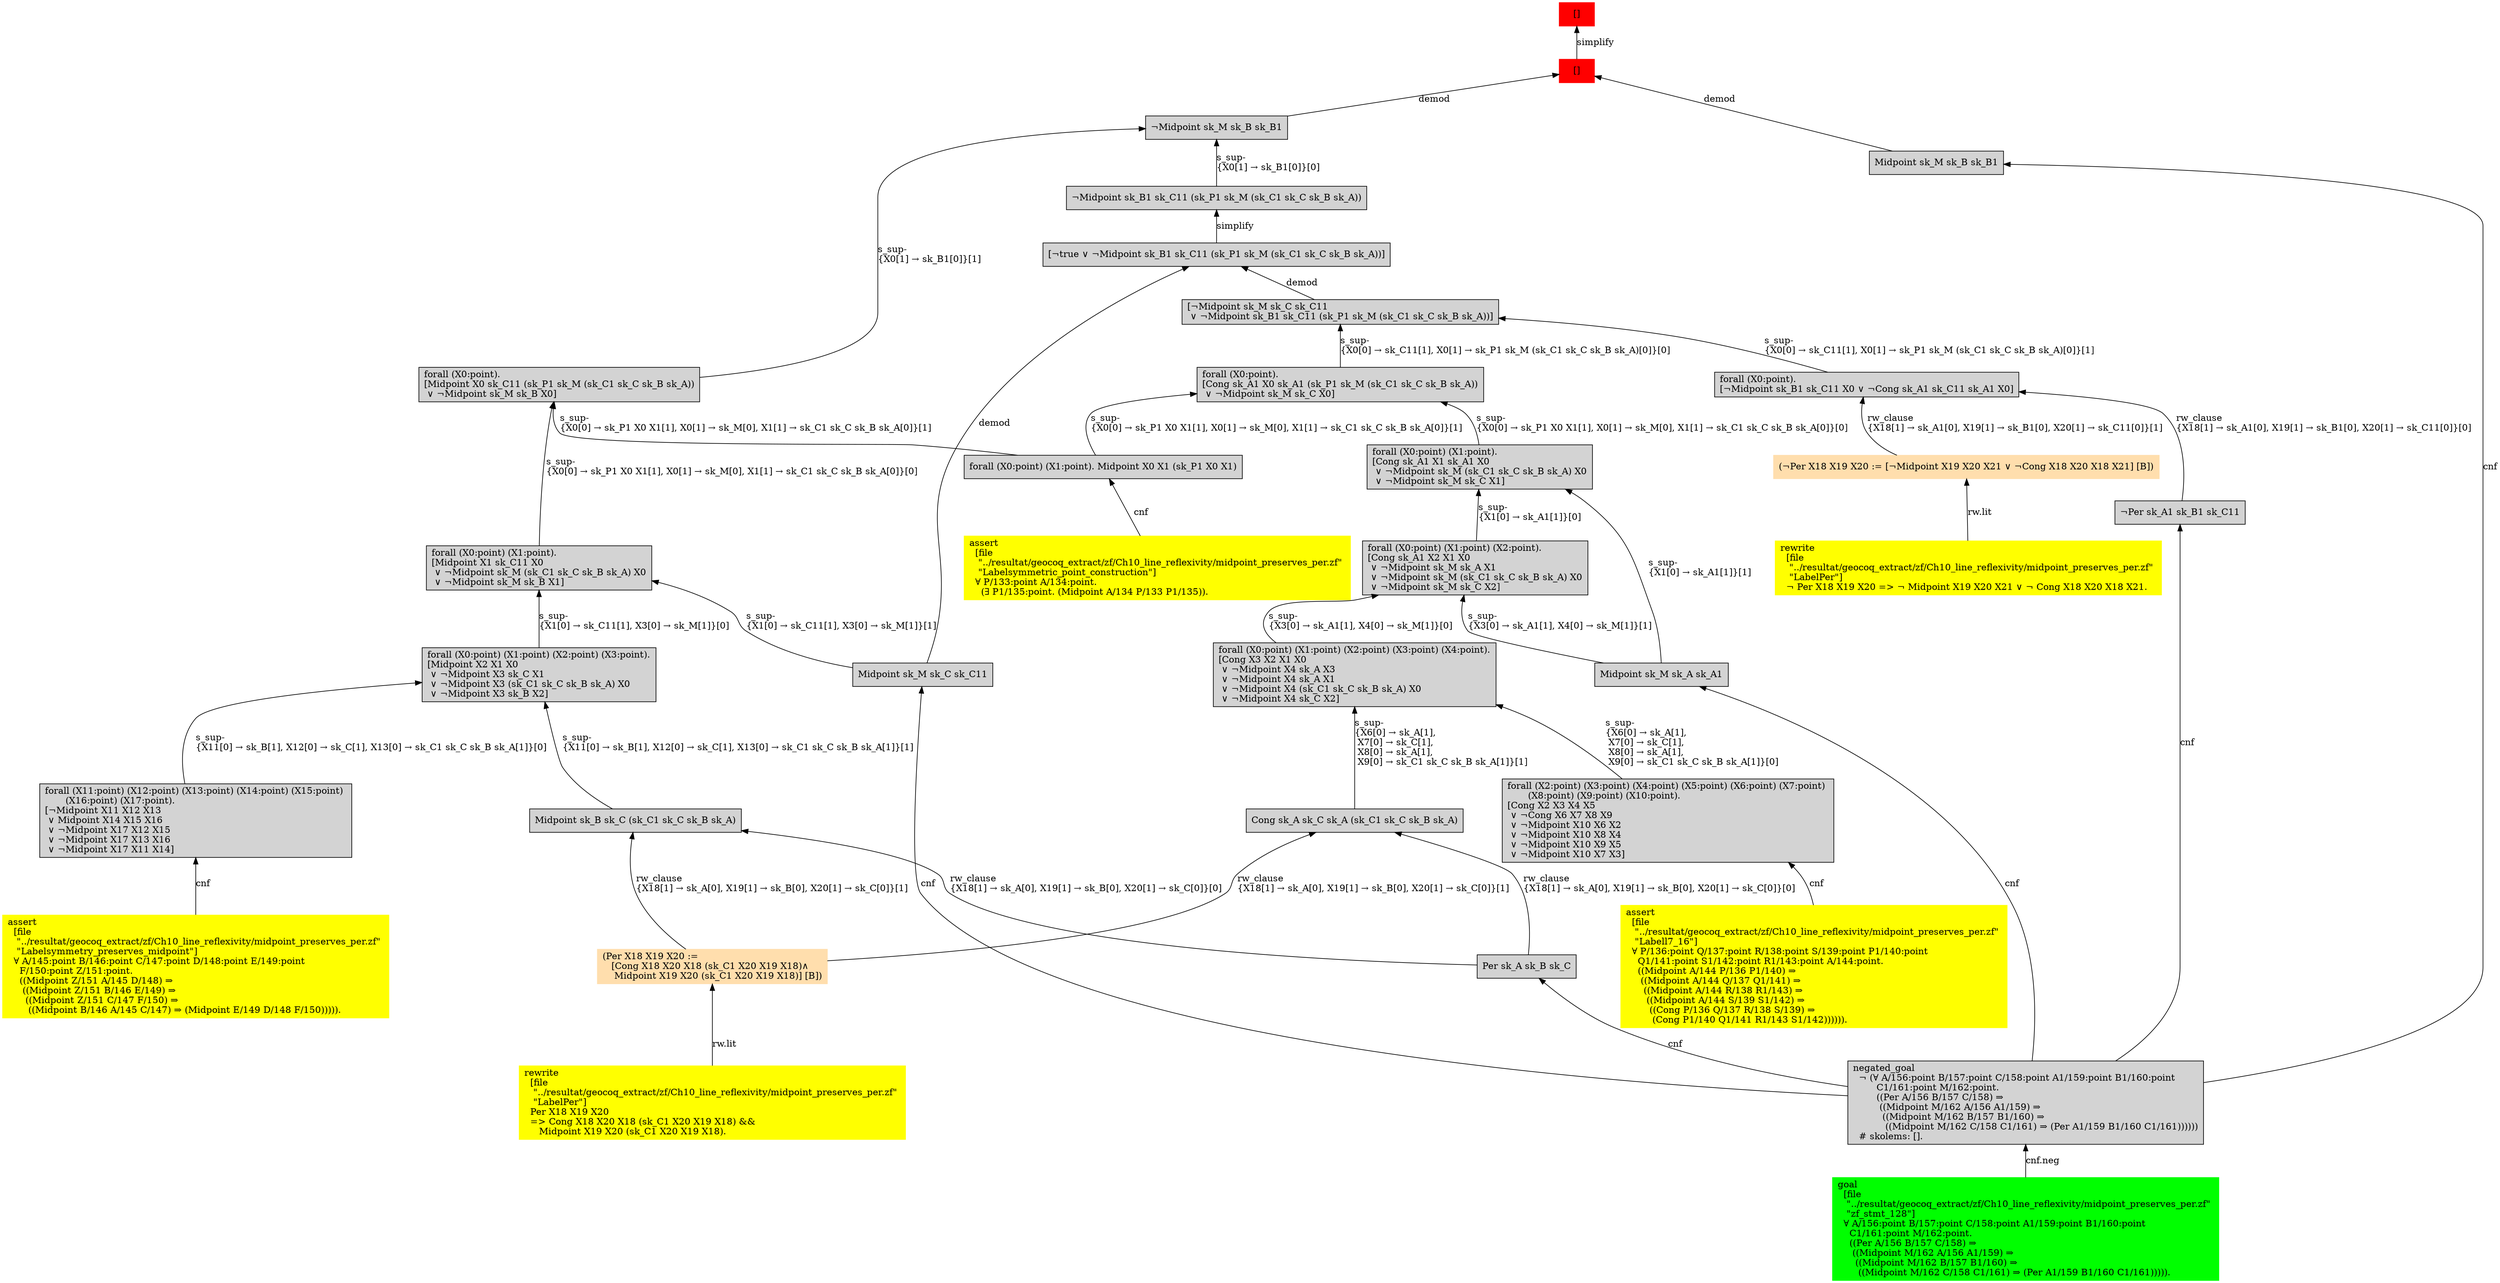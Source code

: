 digraph "unsat_graph" {
  vertex_0 [color=red, label="[]", shape=box, style=filled];
  vertex_0 -> vertex_1 [label="simplify", dir="back"];
  vertex_1 [color=red, label="[]", shape=box, style=filled];
  vertex_1 -> vertex_2 [label="demod", dir="back"];
  vertex_2 [shape=box, label="Midpoint sk_M sk_B sk_B1\l", style=filled];
  vertex_2 -> vertex_3 [label="cnf", dir="back"];
  vertex_3 [shape=box, label="negated_goal\l  ¬ (∀ A/156:point B/157:point C/158:point A1/159:point B1/160:point \l        C1/161:point M/162:point.\l        ((Per A/156 B/157 C/158) ⇒\l         ((Midpoint M/162 A/156 A1/159) ⇒\l          ((Midpoint M/162 B/157 B1/160) ⇒\l           ((Midpoint M/162 C/158 C1/161) ⇒ (Per A1/159 B1/160 C1/161))))))\l  # skolems: [].\l", style=filled];
  vertex_3 -> vertex_4 [label="cnf.neg", dir="back"];
  vertex_4 [color=green, shape=box, label="goal\l  [file\l   \"../resultat/geocoq_extract/zf/Ch10_line_reflexivity/midpoint_preserves_per.zf\" \l   \"zf_stmt_128\"]\l  ∀ A/156:point B/157:point C/158:point A1/159:point B1/160:point \l    C1/161:point M/162:point.\l    ((Per A/156 B/157 C/158) ⇒\l     ((Midpoint M/162 A/156 A1/159) ⇒\l      ((Midpoint M/162 B/157 B1/160) ⇒\l       ((Midpoint M/162 C/158 C1/161) ⇒ (Per A1/159 B1/160 C1/161))))).\l", style=filled];
  vertex_1 -> vertex_5 [label="demod", dir="back"];
  vertex_5 [shape=box, label="¬Midpoint sk_M sk_B sk_B1\l", style=filled];
  vertex_5 -> vertex_6 [label="s_sup-\l\{X0[1] → sk_B1[0]\}[0]\l", dir="back"];
  vertex_6 [shape=box, label="¬Midpoint sk_B1 sk_C11 (sk_P1 sk_M (sk_C1 sk_C sk_B sk_A))\l", style=filled];
  vertex_6 -> vertex_7 [label="simplify", dir="back"];
  vertex_7 [shape=box, label="[¬true ∨ ¬Midpoint sk_B1 sk_C11 (sk_P1 sk_M (sk_C1 sk_C sk_B sk_A))]\l", style=filled];
  vertex_7 -> vertex_8 [label="demod", dir="back"];
  vertex_8 [shape=box, label="Midpoint sk_M sk_C sk_C11\l", style=filled];
  vertex_8 -> vertex_3 [label="cnf", dir="back"];
  vertex_7 -> vertex_9 [label="demod", dir="back"];
  vertex_9 [shape=box, label="[¬Midpoint sk_M sk_C sk_C11\l ∨ ¬Midpoint sk_B1 sk_C11 (sk_P1 sk_M (sk_C1 sk_C sk_B sk_A))]\l", style=filled];
  vertex_9 -> vertex_10 [label="s_sup-\l\{X0[0] → sk_C11[1], X0[1] → sk_P1 sk_M (sk_C1 sk_C sk_B sk_A)[0]\}[1]\l", dir="back"];
  vertex_10 [shape=box, label="forall (X0:point).\l[¬Midpoint sk_B1 sk_C11 X0 ∨ ¬Cong sk_A1 sk_C11 sk_A1 X0]\l", style=filled];
  vertex_10 -> vertex_11 [label="rw_clause\l\{X18[1] → sk_A1[0], X19[1] → sk_B1[0], X20[1] → sk_C11[0]\}[1]\l", dir="back"];
  vertex_11 [color=navajowhite, shape=box, label="(¬Per X18 X19 X20 := [¬Midpoint X19 X20 X21 ∨ ¬Cong X18 X20 X18 X21] [B])\l", style=filled];
  vertex_11 -> vertex_12 [label="rw.lit", dir="back"];
  vertex_12 [color=yellow, shape=box, label="rewrite\l  [file\l   \"../resultat/geocoq_extract/zf/Ch10_line_reflexivity/midpoint_preserves_per.zf\" \l   \"LabelPer\"]\l  ¬ Per X18 X19 X20 =\> ¬ Midpoint X19 X20 X21 ∨ ¬ Cong X18 X20 X18 X21.\l", style=filled];
  vertex_10 -> vertex_13 [label="rw_clause\l\{X18[1] → sk_A1[0], X19[1] → sk_B1[0], X20[1] → sk_C11[0]\}[0]\l", dir="back"];
  vertex_13 [shape=box, label="¬Per sk_A1 sk_B1 sk_C11\l", style=filled];
  vertex_13 -> vertex_3 [label="cnf", dir="back"];
  vertex_9 -> vertex_14 [label="s_sup-\l\{X0[0] → sk_C11[1], X0[1] → sk_P1 sk_M (sk_C1 sk_C sk_B sk_A)[0]\}[0]\l", dir="back"];
  vertex_14 [shape=box, label="forall (X0:point).\l[Cong sk_A1 X0 sk_A1 (sk_P1 sk_M (sk_C1 sk_C sk_B sk_A))\l ∨ ¬Midpoint sk_M sk_C X0]\l", style=filled];
  vertex_14 -> vertex_15 [label="s_sup-\l\{X0[0] → sk_P1 X0 X1[1], X0[1] → sk_M[0], X1[1] → sk_C1 sk_C sk_B sk_A[0]\}[0]\l", dir="back"];
  vertex_15 [shape=box, label="forall (X0:point) (X1:point).\l[Cong sk_A1 X1 sk_A1 X0\l ∨ ¬Midpoint sk_M (sk_C1 sk_C sk_B sk_A) X0\l ∨ ¬Midpoint sk_M sk_C X1]\l", style=filled];
  vertex_15 -> vertex_16 [label="s_sup-\l\{X1[0] → sk_A1[1]\}[0]\l", dir="back"];
  vertex_16 [shape=box, label="forall (X0:point) (X1:point) (X2:point).\l[Cong sk_A1 X2 X1 X0\l ∨ ¬Midpoint sk_M sk_A X1\l ∨ ¬Midpoint sk_M (sk_C1 sk_C sk_B sk_A) X0\l ∨ ¬Midpoint sk_M sk_C X2]\l", style=filled];
  vertex_16 -> vertex_17 [label="s_sup-\l\{X3[0] → sk_A1[1], X4[0] → sk_M[1]\}[0]\l", dir="back"];
  vertex_17 [shape=box, label="forall (X0:point) (X1:point) (X2:point) (X3:point) (X4:point).\l[Cong X3 X2 X1 X0\l ∨ ¬Midpoint X4 sk_A X3\l ∨ ¬Midpoint X4 sk_A X1\l ∨ ¬Midpoint X4 (sk_C1 sk_C sk_B sk_A) X0\l ∨ ¬Midpoint X4 sk_C X2]\l", style=filled];
  vertex_17 -> vertex_18 [label="s_sup-\l\{X6[0] → sk_A[1], \l X7[0] → sk_C[1], \l X8[0] → sk_A[1], \l X9[0] → sk_C1 sk_C sk_B sk_A[1]\}[0]\l", dir="back"];
  vertex_18 [shape=box, label="forall (X2:point) (X3:point) (X4:point) (X5:point) (X6:point) (X7:point) \l       (X8:point) (X9:point) (X10:point).\l[Cong X2 X3 X4 X5\l ∨ ¬Cong X6 X7 X8 X9\l ∨ ¬Midpoint X10 X6 X2\l ∨ ¬Midpoint X10 X8 X4\l ∨ ¬Midpoint X10 X9 X5\l ∨ ¬Midpoint X10 X7 X3]\l", style=filled];
  vertex_18 -> vertex_19 [label="cnf", dir="back"];
  vertex_19 [color=yellow, shape=box, label="assert\l  [file\l   \"../resultat/geocoq_extract/zf/Ch10_line_reflexivity/midpoint_preserves_per.zf\" \l   \"Labell7_16\"]\l  ∀ P/136:point Q/137:point R/138:point S/139:point P1/140:point \l    Q1/141:point S1/142:point R1/143:point A/144:point.\l    ((Midpoint A/144 P/136 P1/140) ⇒\l     ((Midpoint A/144 Q/137 Q1/141) ⇒\l      ((Midpoint A/144 R/138 R1/143) ⇒\l       ((Midpoint A/144 S/139 S1/142) ⇒\l        ((Cong P/136 Q/137 R/138 S/139) ⇒\l         (Cong P1/140 Q1/141 R1/143 S1/142)))))).\l", style=filled];
  vertex_17 -> vertex_20 [label="s_sup-\l\{X6[0] → sk_A[1], \l X7[0] → sk_C[1], \l X8[0] → sk_A[1], \l X9[0] → sk_C1 sk_C sk_B sk_A[1]\}[1]\l", dir="back"];
  vertex_20 [shape=box, label="Cong sk_A sk_C sk_A (sk_C1 sk_C sk_B sk_A)\l", style=filled];
  vertex_20 -> vertex_21 [label="rw_clause\l\{X18[1] → sk_A[0], X19[1] → sk_B[0], X20[1] → sk_C[0]\}[1]\l", dir="back"];
  vertex_21 [color=navajowhite, shape=box, label="(Per X18 X19 X20 :=\l   [Cong X18 X20 X18 (sk_C1 X20 X19 X18)∧\l    Midpoint X19 X20 (sk_C1 X20 X19 X18)] [B])\l", style=filled];
  vertex_21 -> vertex_22 [label="rw.lit", dir="back"];
  vertex_22 [color=yellow, shape=box, label="rewrite\l  [file\l   \"../resultat/geocoq_extract/zf/Ch10_line_reflexivity/midpoint_preserves_per.zf\" \l   \"LabelPer\"]\l  Per X18 X19 X20\l  =\> Cong X18 X20 X18 (sk_C1 X20 X19 X18) && \l     Midpoint X19 X20 (sk_C1 X20 X19 X18).\l", style=filled];
  vertex_20 -> vertex_23 [label="rw_clause\l\{X18[1] → sk_A[0], X19[1] → sk_B[0], X20[1] → sk_C[0]\}[0]\l", dir="back"];
  vertex_23 [shape=box, label="Per sk_A sk_B sk_C\l", style=filled];
  vertex_23 -> vertex_3 [label="cnf", dir="back"];
  vertex_16 -> vertex_24 [label="s_sup-\l\{X3[0] → sk_A1[1], X4[0] → sk_M[1]\}[1]\l", dir="back"];
  vertex_24 [shape=box, label="Midpoint sk_M sk_A sk_A1\l", style=filled];
  vertex_24 -> vertex_3 [label="cnf", dir="back"];
  vertex_15 -> vertex_24 [label="s_sup-\l\{X1[0] → sk_A1[1]\}[1]\l", dir="back"];
  vertex_14 -> vertex_25 [label="s_sup-\l\{X0[0] → sk_P1 X0 X1[1], X0[1] → sk_M[0], X1[1] → sk_C1 sk_C sk_B sk_A[0]\}[1]\l", dir="back"];
  vertex_25 [shape=box, label="forall (X0:point) (X1:point). Midpoint X0 X1 (sk_P1 X0 X1)\l", style=filled];
  vertex_25 -> vertex_26 [label="cnf", dir="back"];
  vertex_26 [color=yellow, shape=box, label="assert\l  [file\l   \"../resultat/geocoq_extract/zf/Ch10_line_reflexivity/midpoint_preserves_per.zf\" \l   \"Labelsymmetric_point_construction\"]\l  ∀ P/133:point A/134:point.\l    (∃ P1/135:point. (Midpoint A/134 P/133 P1/135)).\l", style=filled];
  vertex_5 -> vertex_27 [label="s_sup-\l\{X0[1] → sk_B1[0]\}[1]\l", dir="back"];
  vertex_27 [shape=box, label="forall (X0:point).\l[Midpoint X0 sk_C11 (sk_P1 sk_M (sk_C1 sk_C sk_B sk_A))\l ∨ ¬Midpoint sk_M sk_B X0]\l", style=filled];
  vertex_27 -> vertex_28 [label="s_sup-\l\{X0[0] → sk_P1 X0 X1[1], X0[1] → sk_M[0], X1[1] → sk_C1 sk_C sk_B sk_A[0]\}[0]\l", dir="back"];
  vertex_28 [shape=box, label="forall (X0:point) (X1:point).\l[Midpoint X1 sk_C11 X0\l ∨ ¬Midpoint sk_M (sk_C1 sk_C sk_B sk_A) X0\l ∨ ¬Midpoint sk_M sk_B X1]\l", style=filled];
  vertex_28 -> vertex_29 [label="s_sup-\l\{X1[0] → sk_C11[1], X3[0] → sk_M[1]\}[0]\l", dir="back"];
  vertex_29 [shape=box, label="forall (X0:point) (X1:point) (X2:point) (X3:point).\l[Midpoint X2 X1 X0\l ∨ ¬Midpoint X3 sk_C X1\l ∨ ¬Midpoint X3 (sk_C1 sk_C sk_B sk_A) X0\l ∨ ¬Midpoint X3 sk_B X2]\l", style=filled];
  vertex_29 -> vertex_30 [label="s_sup-\l\{X11[0] → sk_B[1], X12[0] → sk_C[1], X13[0] → sk_C1 sk_C sk_B sk_A[1]\}[0]\l", dir="back"];
  vertex_30 [shape=box, label="forall (X11:point) (X12:point) (X13:point) (X14:point) (X15:point) \l       (X16:point) (X17:point).\l[¬Midpoint X11 X12 X13\l ∨ Midpoint X14 X15 X16\l ∨ ¬Midpoint X17 X12 X15\l ∨ ¬Midpoint X17 X13 X16\l ∨ ¬Midpoint X17 X11 X14]\l", style=filled];
  vertex_30 -> vertex_31 [label="cnf", dir="back"];
  vertex_31 [color=yellow, shape=box, label="assert\l  [file\l   \"../resultat/geocoq_extract/zf/Ch10_line_reflexivity/midpoint_preserves_per.zf\" \l   \"Labelsymmetry_preserves_midpoint\"]\l  ∀ A/145:point B/146:point C/147:point D/148:point E/149:point \l    F/150:point Z/151:point.\l    ((Midpoint Z/151 A/145 D/148) ⇒\l     ((Midpoint Z/151 B/146 E/149) ⇒\l      ((Midpoint Z/151 C/147 F/150) ⇒\l       ((Midpoint B/146 A/145 C/147) ⇒ (Midpoint E/149 D/148 F/150))))).\l", style=filled];
  vertex_29 -> vertex_32 [label="s_sup-\l\{X11[0] → sk_B[1], X12[0] → sk_C[1], X13[0] → sk_C1 sk_C sk_B sk_A[1]\}[1]\l", dir="back"];
  vertex_32 [shape=box, label="Midpoint sk_B sk_C (sk_C1 sk_C sk_B sk_A)\l", style=filled];
  vertex_32 -> vertex_21 [label="rw_clause\l\{X18[1] → sk_A[0], X19[1] → sk_B[0], X20[1] → sk_C[0]\}[1]\l", dir="back"];
  vertex_32 -> vertex_23 [label="rw_clause\l\{X18[1] → sk_A[0], X19[1] → sk_B[0], X20[1] → sk_C[0]\}[0]\l", dir="back"];
  vertex_28 -> vertex_8 [label="s_sup-\l\{X1[0] → sk_C11[1], X3[0] → sk_M[1]\}[1]\l", dir="back"];
  vertex_27 -> vertex_25 [label="s_sup-\l\{X0[0] → sk_P1 X0 X1[1], X0[1] → sk_M[0], X1[1] → sk_C1 sk_C sk_B sk_A[0]\}[1]\l", dir="back"];
  }


